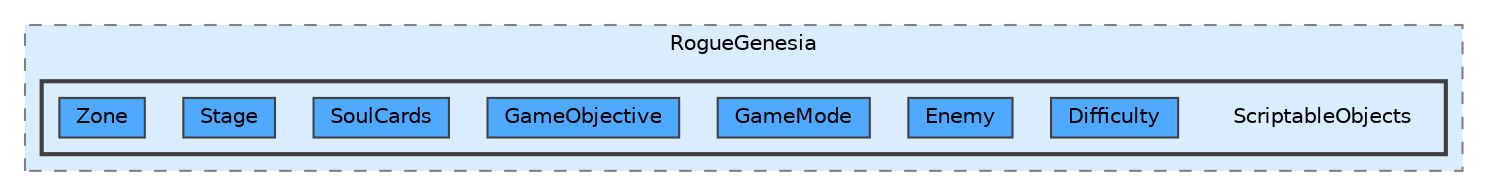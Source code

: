digraph "Q:/IdleWave/Projet/Assets/Scripts/RogueGenesia/ScriptableObjects"
{
 // LATEX_PDF_SIZE
  bgcolor="transparent";
  edge [fontname=Helvetica,fontsize=10,labelfontname=Helvetica,labelfontsize=10];
  node [fontname=Helvetica,fontsize=10,shape=box,height=0.2,width=0.4];
  compound=true
  subgraph clusterdir_d4c8a807693b39dbeba49ac8db2dc23a {
    graph [ bgcolor="#daedff", pencolor="grey50", label="RogueGenesia", fontname=Helvetica,fontsize=10 style="filled,dashed", URL="dir_d4c8a807693b39dbeba49ac8db2dc23a.html",tooltip=""]
  subgraph clusterdir_b126eae8dc8e4603e91a4f47216e00aa {
    graph [ bgcolor="#daedff", pencolor="grey25", label="", fontname=Helvetica,fontsize=10 style="filled,bold", URL="dir_b126eae8dc8e4603e91a4f47216e00aa.html",tooltip=""]
    dir_b126eae8dc8e4603e91a4f47216e00aa [shape=plaintext, label="ScriptableObjects"];
  dir_b3dfac6ce67ac1311f8f3904f53a544e [label="Difficulty", fillcolor="#4ea9ff", color="grey25", style="filled", URL="dir_b3dfac6ce67ac1311f8f3904f53a544e.html",tooltip=""];
  dir_b0baab694c93c51548879ebe5fea2013 [label="Enemy", fillcolor="#4ea9ff", color="grey25", style="filled", URL="dir_b0baab694c93c51548879ebe5fea2013.html",tooltip=""];
  dir_002da3c59102507e5111a16585a8fd84 [label="GameMode", fillcolor="#4ea9ff", color="grey25", style="filled", URL="dir_002da3c59102507e5111a16585a8fd84.html",tooltip=""];
  dir_ce10be526171a78bdae6b5169f9670c6 [label="GameObjective", fillcolor="#4ea9ff", color="grey25", style="filled", URL="dir_ce10be526171a78bdae6b5169f9670c6.html",tooltip=""];
  dir_287e50e18b6c82b2c24b56580bce8da4 [label="SoulCards", fillcolor="#4ea9ff", color="grey25", style="filled", URL="dir_287e50e18b6c82b2c24b56580bce8da4.html",tooltip=""];
  dir_0b9b90b2aaa432f1a4d65179d77178d7 [label="Stage", fillcolor="#4ea9ff", color="grey25", style="filled", URL="dir_0b9b90b2aaa432f1a4d65179d77178d7.html",tooltip=""];
  dir_69c72352cb9538458de2dd8c496db7ca [label="Zone", fillcolor="#4ea9ff", color="grey25", style="filled", URL="dir_69c72352cb9538458de2dd8c496db7ca.html",tooltip=""];
  }
  }
}
